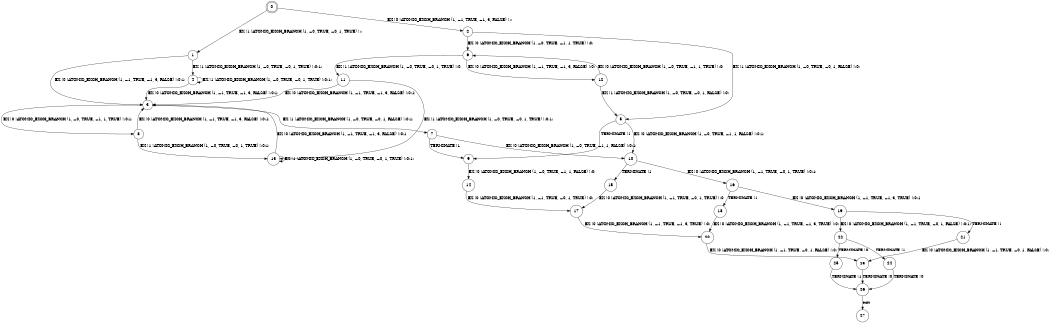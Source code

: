 digraph BCG {
size = "7, 10.5";
center = TRUE;
node [shape = circle];
0 [peripheries = 2];
0 -> 1 [label = "EX !1 !ATOMIC_EXCH_BRANCH (1, +0, TRUE, +0, 1, TRUE) !::"];
0 -> 2 [label = "EX !0 !ATOMIC_EXCH_BRANCH (1, +1, TRUE, +1, 3, FALSE) !::"];
1 -> 3 [label = "EX !0 !ATOMIC_EXCH_BRANCH (1, +1, TRUE, +1, 3, FALSE) !:0:1:"];
1 -> 4 [label = "EX !1 !ATOMIC_EXCH_BRANCH (1, +0, TRUE, +0, 1, TRUE) !:0:1:"];
2 -> 5 [label = "EX !1 !ATOMIC_EXCH_BRANCH (1, +0, TRUE, +0, 1, FALSE) !:0:"];
2 -> 6 [label = "EX !0 !ATOMIC_EXCH_BRANCH (1, +0, TRUE, +1, 1, TRUE) !:0:"];
3 -> 7 [label = "EX !1 !ATOMIC_EXCH_BRANCH (1, +0, TRUE, +0, 1, FALSE) !:0:1:"];
3 -> 8 [label = "EX !0 !ATOMIC_EXCH_BRANCH (1, +0, TRUE, +1, 1, TRUE) !:0:1:"];
4 -> 3 [label = "EX !0 !ATOMIC_EXCH_BRANCH (1, +1, TRUE, +1, 3, FALSE) !:0:1:"];
4 -> 4 [label = "EX !1 !ATOMIC_EXCH_BRANCH (1, +0, TRUE, +0, 1, TRUE) !:0:1:"];
5 -> 9 [label = "TERMINATE !1"];
5 -> 10 [label = "EX !0 !ATOMIC_EXCH_BRANCH (1, +0, TRUE, +1, 1, FALSE) !:0:1:"];
6 -> 11 [label = "EX !1 !ATOMIC_EXCH_BRANCH (1, +0, TRUE, +0, 1, TRUE) !:0:"];
6 -> 12 [label = "EX !0 !ATOMIC_EXCH_BRANCH (1, +1, TRUE, +1, 3, FALSE) !:0:"];
7 -> 9 [label = "TERMINATE !1"];
7 -> 10 [label = "EX !0 !ATOMIC_EXCH_BRANCH (1, +0, TRUE, +1, 1, FALSE) !:0:1:"];
8 -> 13 [label = "EX !1 !ATOMIC_EXCH_BRANCH (1, +0, TRUE, +0, 1, TRUE) !:0:1:"];
8 -> 3 [label = "EX !0 !ATOMIC_EXCH_BRANCH (1, +1, TRUE, +1, 3, FALSE) !:0:1:"];
9 -> 14 [label = "EX !0 !ATOMIC_EXCH_BRANCH (1, +0, TRUE, +1, 1, FALSE) !:0:"];
10 -> 15 [label = "TERMINATE !1"];
10 -> 16 [label = "EX !0 !ATOMIC_EXCH_BRANCH (1, +1, TRUE, +0, 1, TRUE) !:0:1:"];
11 -> 13 [label = "EX !1 !ATOMIC_EXCH_BRANCH (1, +0, TRUE, +0, 1, TRUE) !:0:1:"];
11 -> 3 [label = "EX !0 !ATOMIC_EXCH_BRANCH (1, +1, TRUE, +1, 3, FALSE) !:0:1:"];
12 -> 5 [label = "EX !1 !ATOMIC_EXCH_BRANCH (1, +0, TRUE, +0, 1, FALSE) !:0:"];
12 -> 6 [label = "EX !0 !ATOMIC_EXCH_BRANCH (1, +0, TRUE, +1, 1, TRUE) !:0:"];
13 -> 13 [label = "EX !1 !ATOMIC_EXCH_BRANCH (1, +0, TRUE, +0, 1, TRUE) !:0:1:"];
13 -> 3 [label = "EX !0 !ATOMIC_EXCH_BRANCH (1, +1, TRUE, +1, 3, FALSE) !:0:1:"];
14 -> 17 [label = "EX !0 !ATOMIC_EXCH_BRANCH (1, +1, TRUE, +0, 1, TRUE) !:0:"];
15 -> 17 [label = "EX !0 !ATOMIC_EXCH_BRANCH (1, +1, TRUE, +0, 1, TRUE) !:0:"];
16 -> 18 [label = "TERMINATE !1"];
16 -> 19 [label = "EX !0 !ATOMIC_EXCH_BRANCH (1, +1, TRUE, +1, 3, TRUE) !:0:1:"];
17 -> 20 [label = "EX !0 !ATOMIC_EXCH_BRANCH (1, +1, TRUE, +1, 3, TRUE) !:0:"];
18 -> 20 [label = "EX !0 !ATOMIC_EXCH_BRANCH (1, +1, TRUE, +1, 3, TRUE) !:0:"];
19 -> 21 [label = "TERMINATE !1"];
19 -> 22 [label = "EX !0 !ATOMIC_EXCH_BRANCH (1, +1, TRUE, +0, 1, FALSE) !:0:1:"];
20 -> 23 [label = "EX !0 !ATOMIC_EXCH_BRANCH (1, +1, TRUE, +0, 1, FALSE) !:0:"];
21 -> 23 [label = "EX !0 !ATOMIC_EXCH_BRANCH (1, +1, TRUE, +0, 1, FALSE) !:0:"];
22 -> 24 [label = "TERMINATE !1"];
22 -> 25 [label = "TERMINATE !0"];
23 -> 26 [label = "TERMINATE !0"];
24 -> 26 [label = "TERMINATE !0"];
25 -> 26 [label = "TERMINATE !1"];
26 -> 27 [label = "exit"];
}

